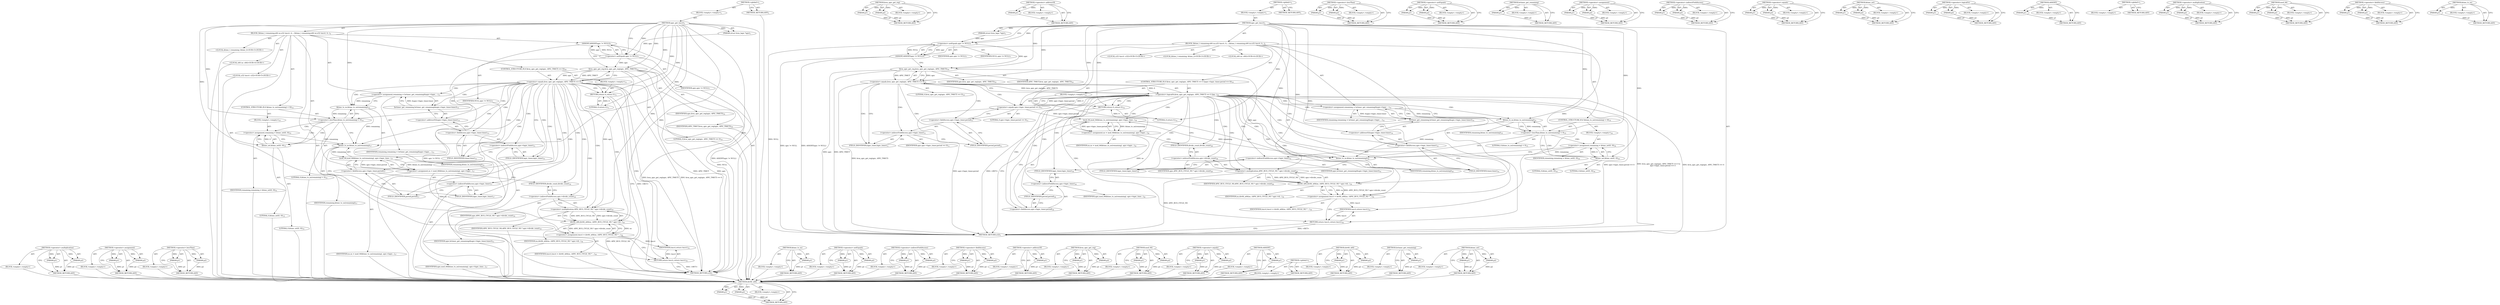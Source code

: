 digraph "ktime_to_ns" {
vulnerable_159 [label=<(METHOD,&lt;operator&gt;.multiplication)>];
vulnerable_160 [label=<(PARAM,p1)>];
vulnerable_161 [label=<(PARAM,p2)>];
vulnerable_162 [label=<(BLOCK,&lt;empty&gt;,&lt;empty&gt;)>];
vulnerable_163 [label=<(METHOD_RETURN,ANY)>];
vulnerable_112 [label=<(METHOD,&lt;operator&gt;.assignment)>];
vulnerable_113 [label=<(PARAM,p1)>];
vulnerable_114 [label=<(PARAM,p2)>];
vulnerable_115 [label=<(BLOCK,&lt;empty&gt;,&lt;empty&gt;)>];
vulnerable_116 [label=<(METHOD_RETURN,ANY)>];
vulnerable_135 [label=<(METHOD,&lt;operator&gt;.lessThan)>];
vulnerable_136 [label=<(PARAM,p1)>];
vulnerable_137 [label=<(PARAM,p2)>];
vulnerable_138 [label=<(BLOCK,&lt;empty&gt;,&lt;empty&gt;)>];
vulnerable_139 [label=<(METHOD_RETURN,ANY)>];
vulnerable_6 [label=<(METHOD,&lt;global&gt;)<SUB>1</SUB>>];
vulnerable_7 [label=<(BLOCK,&lt;empty&gt;,&lt;empty&gt;)<SUB>1</SUB>>];
vulnerable_8 [label=<(METHOD,apic_get_tmcct)<SUB>1</SUB>>];
vulnerable_9 [label=<(PARAM,struct kvm_lapic *apic)<SUB>1</SUB>>];
vulnerable_10 [label=<(BLOCK,{
	ktime_t remaining;
	s64 ns;
	u32 tmcct;

 	A...,{
	ktime_t remaining;
	s64 ns;
	u32 tmcct;

 	A...)<SUB>2</SUB>>];
vulnerable_11 [label="<(LOCAL,ktime_t remaining: ktime_t)<SUB>3</SUB>>"];
vulnerable_12 [label="<(LOCAL,s64 ns: s64)<SUB>4</SUB>>"];
vulnerable_13 [label="<(LOCAL,u32 tmcct: u32)<SUB>5</SUB>>"];
vulnerable_14 [label=<(ASSERT,ASSERT(apic != NULL))<SUB>7</SUB>>];
vulnerable_15 [label=<(&lt;operator&gt;.notEquals,apic != NULL)<SUB>7</SUB>>];
vulnerable_16 [label=<(IDENTIFIER,apic,apic != NULL)<SUB>7</SUB>>];
vulnerable_17 [label=<(IDENTIFIER,NULL,apic != NULL)<SUB>7</SUB>>];
vulnerable_18 [label=<(CONTROL_STRUCTURE,IF,if (kvm_apic_get_reg(apic, APIC_TMICT) == 0))<SUB>10</SUB>>];
vulnerable_19 [label=<(&lt;operator&gt;.equals,kvm_apic_get_reg(apic, APIC_TMICT) == 0)<SUB>10</SUB>>];
vulnerable_20 [label=<(kvm_apic_get_reg,kvm_apic_get_reg(apic, APIC_TMICT))<SUB>10</SUB>>];
vulnerable_21 [label=<(IDENTIFIER,apic,kvm_apic_get_reg(apic, APIC_TMICT))<SUB>10</SUB>>];
vulnerable_22 [label=<(IDENTIFIER,APIC_TMICT,kvm_apic_get_reg(apic, APIC_TMICT))<SUB>10</SUB>>];
vulnerable_23 [label=<(LITERAL,0,kvm_apic_get_reg(apic, APIC_TMICT) == 0)<SUB>10</SUB>>];
vulnerable_24 [label=<(BLOCK,&lt;empty&gt;,&lt;empty&gt;)<SUB>11</SUB>>];
vulnerable_25 [label=<(RETURN,return 0;,return 0;)<SUB>11</SUB>>];
vulnerable_26 [label=<(LITERAL,0,return 0;)<SUB>11</SUB>>];
vulnerable_27 [label=<(&lt;operator&gt;.assignment,remaining = hrtimer_get_remaining(&amp;apic-&gt;lapic_...)<SUB>13</SUB>>];
vulnerable_28 [label=<(IDENTIFIER,remaining,remaining = hrtimer_get_remaining(&amp;apic-&gt;lapic_...)<SUB>13</SUB>>];
vulnerable_29 [label=<(hrtimer_get_remaining,hrtimer_get_remaining(&amp;apic-&gt;lapic_timer.timer))<SUB>13</SUB>>];
vulnerable_30 [label=<(&lt;operator&gt;.addressOf,&amp;apic-&gt;lapic_timer.timer)<SUB>13</SUB>>];
vulnerable_31 [label=<(&lt;operator&gt;.fieldAccess,apic-&gt;lapic_timer.timer)<SUB>13</SUB>>];
vulnerable_32 [label=<(&lt;operator&gt;.indirectFieldAccess,apic-&gt;lapic_timer)<SUB>13</SUB>>];
vulnerable_33 [label=<(IDENTIFIER,apic,hrtimer_get_remaining(&amp;apic-&gt;lapic_timer.timer))<SUB>13</SUB>>];
vulnerable_34 [label=<(FIELD_IDENTIFIER,lapic_timer,lapic_timer)<SUB>13</SUB>>];
vulnerable_35 [label=<(FIELD_IDENTIFIER,timer,timer)<SUB>13</SUB>>];
vulnerable_36 [label=<(CONTROL_STRUCTURE,IF,if (ktime_to_ns(remaining) &lt; 0))<SUB>14</SUB>>];
vulnerable_37 [label=<(&lt;operator&gt;.lessThan,ktime_to_ns(remaining) &lt; 0)<SUB>14</SUB>>];
vulnerable_38 [label=<(ktime_to_ns,ktime_to_ns(remaining))<SUB>14</SUB>>];
vulnerable_39 [label=<(IDENTIFIER,remaining,ktime_to_ns(remaining))<SUB>14</SUB>>];
vulnerable_40 [label=<(LITERAL,0,ktime_to_ns(remaining) &lt; 0)<SUB>14</SUB>>];
vulnerable_41 [label=<(BLOCK,&lt;empty&gt;,&lt;empty&gt;)<SUB>15</SUB>>];
vulnerable_42 [label=<(&lt;operator&gt;.assignment,remaining = ktime_set(0, 0))<SUB>15</SUB>>];
vulnerable_43 [label=<(IDENTIFIER,remaining,remaining = ktime_set(0, 0))<SUB>15</SUB>>];
vulnerable_44 [label=<(ktime_set,ktime_set(0, 0))<SUB>15</SUB>>];
vulnerable_45 [label=<(LITERAL,0,ktime_set(0, 0))<SUB>15</SUB>>];
vulnerable_46 [label=<(LITERAL,0,ktime_set(0, 0))<SUB>15</SUB>>];
vulnerable_47 [label=<(&lt;operator&gt;.assignment,ns = mod_64(ktime_to_ns(remaining), apic-&gt;lapic...)<SUB>17</SUB>>];
vulnerable_48 [label=<(IDENTIFIER,ns,ns = mod_64(ktime_to_ns(remaining), apic-&gt;lapic...)<SUB>17</SUB>>];
vulnerable_49 [label=<(mod_64,mod_64(ktime_to_ns(remaining), apic-&gt;lapic_time...)<SUB>17</SUB>>];
vulnerable_50 [label=<(ktime_to_ns,ktime_to_ns(remaining))<SUB>17</SUB>>];
vulnerable_51 [label=<(IDENTIFIER,remaining,ktime_to_ns(remaining))<SUB>17</SUB>>];
vulnerable_52 [label=<(&lt;operator&gt;.fieldAccess,apic-&gt;lapic_timer.period)<SUB>17</SUB>>];
vulnerable_53 [label=<(&lt;operator&gt;.indirectFieldAccess,apic-&gt;lapic_timer)<SUB>17</SUB>>];
vulnerable_54 [label=<(IDENTIFIER,apic,mod_64(ktime_to_ns(remaining), apic-&gt;lapic_time...)<SUB>17</SUB>>];
vulnerable_55 [label=<(FIELD_IDENTIFIER,lapic_timer,lapic_timer)<SUB>17</SUB>>];
vulnerable_56 [label=<(FIELD_IDENTIFIER,period,period)<SUB>17</SUB>>];
vulnerable_57 [label=<(&lt;operator&gt;.assignment,tmcct = div64_u64(ns,
			 (APIC_BUS_CYCLE_NS * ...)<SUB>18</SUB>>];
vulnerable_58 [label=<(IDENTIFIER,tmcct,tmcct = div64_u64(ns,
			 (APIC_BUS_CYCLE_NS * ...)<SUB>18</SUB>>];
vulnerable_59 [label=<(div64_u64,div64_u64(ns,
			 (APIC_BUS_CYCLE_NS * apic-&gt;di...)<SUB>18</SUB>>];
vulnerable_60 [label=<(IDENTIFIER,ns,div64_u64(ns,
			 (APIC_BUS_CYCLE_NS * apic-&gt;di...)<SUB>18</SUB>>];
vulnerable_61 [label=<(&lt;operator&gt;.multiplication,APIC_BUS_CYCLE_NS * apic-&gt;divide_count)<SUB>19</SUB>>];
vulnerable_62 [label=<(IDENTIFIER,APIC_BUS_CYCLE_NS,APIC_BUS_CYCLE_NS * apic-&gt;divide_count)<SUB>19</SUB>>];
vulnerable_63 [label=<(&lt;operator&gt;.indirectFieldAccess,apic-&gt;divide_count)<SUB>19</SUB>>];
vulnerable_64 [label=<(IDENTIFIER,apic,APIC_BUS_CYCLE_NS * apic-&gt;divide_count)<SUB>19</SUB>>];
vulnerable_65 [label=<(FIELD_IDENTIFIER,divide_count,divide_count)<SUB>19</SUB>>];
vulnerable_66 [label=<(RETURN,return tmcct;,return tmcct;)<SUB>21</SUB>>];
vulnerable_67 [label=<(IDENTIFIER,tmcct,return tmcct;)<SUB>21</SUB>>];
vulnerable_68 [label=<(METHOD_RETURN,u32)<SUB>1</SUB>>];
vulnerable_70 [label=<(METHOD_RETURN,ANY)<SUB>1</SUB>>];
vulnerable_140 [label=<(METHOD,ktime_to_ns)>];
vulnerable_141 [label=<(PARAM,p1)>];
vulnerable_142 [label=<(BLOCK,&lt;empty&gt;,&lt;empty&gt;)>];
vulnerable_143 [label=<(METHOD_RETURN,ANY)>];
vulnerable_97 [label=<(METHOD,&lt;operator&gt;.notEquals)>];
vulnerable_98 [label=<(PARAM,p1)>];
vulnerable_99 [label=<(PARAM,p2)>];
vulnerable_100 [label=<(BLOCK,&lt;empty&gt;,&lt;empty&gt;)>];
vulnerable_101 [label=<(METHOD_RETURN,ANY)>];
vulnerable_130 [label=<(METHOD,&lt;operator&gt;.indirectFieldAccess)>];
vulnerable_131 [label=<(PARAM,p1)>];
vulnerable_132 [label=<(PARAM,p2)>];
vulnerable_133 [label=<(BLOCK,&lt;empty&gt;,&lt;empty&gt;)>];
vulnerable_134 [label=<(METHOD_RETURN,ANY)>];
vulnerable_125 [label=<(METHOD,&lt;operator&gt;.fieldAccess)>];
vulnerable_126 [label=<(PARAM,p1)>];
vulnerable_127 [label=<(PARAM,p2)>];
vulnerable_128 [label=<(BLOCK,&lt;empty&gt;,&lt;empty&gt;)>];
vulnerable_129 [label=<(METHOD_RETURN,ANY)>];
vulnerable_121 [label=<(METHOD,&lt;operator&gt;.addressOf)>];
vulnerable_122 [label=<(PARAM,p1)>];
vulnerable_123 [label=<(BLOCK,&lt;empty&gt;,&lt;empty&gt;)>];
vulnerable_124 [label=<(METHOD_RETURN,ANY)>];
vulnerable_107 [label=<(METHOD,kvm_apic_get_reg)>];
vulnerable_108 [label=<(PARAM,p1)>];
vulnerable_109 [label=<(PARAM,p2)>];
vulnerable_110 [label=<(BLOCK,&lt;empty&gt;,&lt;empty&gt;)>];
vulnerable_111 [label=<(METHOD_RETURN,ANY)>];
vulnerable_149 [label=<(METHOD,mod_64)>];
vulnerable_150 [label=<(PARAM,p1)>];
vulnerable_151 [label=<(PARAM,p2)>];
vulnerable_152 [label=<(BLOCK,&lt;empty&gt;,&lt;empty&gt;)>];
vulnerable_153 [label=<(METHOD_RETURN,ANY)>];
vulnerable_102 [label=<(METHOD,&lt;operator&gt;.equals)>];
vulnerable_103 [label=<(PARAM,p1)>];
vulnerable_104 [label=<(PARAM,p2)>];
vulnerable_105 [label=<(BLOCK,&lt;empty&gt;,&lt;empty&gt;)>];
vulnerable_106 [label=<(METHOD_RETURN,ANY)>];
vulnerable_93 [label=<(METHOD,ASSERT)>];
vulnerable_94 [label=<(PARAM,p1)>];
vulnerable_95 [label=<(BLOCK,&lt;empty&gt;,&lt;empty&gt;)>];
vulnerable_96 [label=<(METHOD_RETURN,ANY)>];
vulnerable_87 [label=<(METHOD,&lt;global&gt;)<SUB>1</SUB>>];
vulnerable_88 [label=<(BLOCK,&lt;empty&gt;,&lt;empty&gt;)>];
vulnerable_89 [label=<(METHOD_RETURN,ANY)>];
vulnerable_154 [label=<(METHOD,div64_u64)>];
vulnerable_155 [label=<(PARAM,p1)>];
vulnerable_156 [label=<(PARAM,p2)>];
vulnerable_157 [label=<(BLOCK,&lt;empty&gt;,&lt;empty&gt;)>];
vulnerable_158 [label=<(METHOD_RETURN,ANY)>];
vulnerable_117 [label=<(METHOD,hrtimer_get_remaining)>];
vulnerable_118 [label=<(PARAM,p1)>];
vulnerable_119 [label=<(BLOCK,&lt;empty&gt;,&lt;empty&gt;)>];
vulnerable_120 [label=<(METHOD_RETURN,ANY)>];
vulnerable_144 [label=<(METHOD,ktime_set)>];
vulnerable_145 [label=<(PARAM,p1)>];
vulnerable_146 [label=<(PARAM,p2)>];
vulnerable_147 [label=<(BLOCK,&lt;empty&gt;,&lt;empty&gt;)>];
vulnerable_148 [label=<(METHOD_RETURN,ANY)>];
fixed_167 [label=<(METHOD,div64_u64)>];
fixed_168 [label=<(PARAM,p1)>];
fixed_169 [label=<(PARAM,p2)>];
fixed_170 [label=<(BLOCK,&lt;empty&gt;,&lt;empty&gt;)>];
fixed_171 [label=<(METHOD_RETURN,ANY)>];
fixed_120 [label=<(METHOD,kvm_apic_get_reg)>];
fixed_121 [label=<(PARAM,p1)>];
fixed_122 [label=<(PARAM,p2)>];
fixed_123 [label=<(BLOCK,&lt;empty&gt;,&lt;empty&gt;)>];
fixed_124 [label=<(METHOD_RETURN,ANY)>];
fixed_144 [label=<(METHOD,&lt;operator&gt;.addressOf)>];
fixed_145 [label=<(PARAM,p1)>];
fixed_146 [label=<(BLOCK,&lt;empty&gt;,&lt;empty&gt;)>];
fixed_147 [label=<(METHOD_RETURN,ANY)>];
fixed_6 [label=<(METHOD,&lt;global&gt;)<SUB>1</SUB>>];
fixed_7 [label=<(BLOCK,&lt;empty&gt;,&lt;empty&gt;)<SUB>1</SUB>>];
fixed_8 [label=<(METHOD,apic_get_tmcct)<SUB>1</SUB>>];
fixed_9 [label=<(PARAM,struct kvm_lapic *apic)<SUB>1</SUB>>];
fixed_10 [label=<(BLOCK,{
	ktime_t remaining;
	s64 ns;
	u32 tmcct;

 	A...,{
	ktime_t remaining;
	s64 ns;
	u32 tmcct;

 	A...)<SUB>2</SUB>>];
fixed_11 [label="<(LOCAL,ktime_t remaining: ktime_t)<SUB>3</SUB>>"];
fixed_12 [label="<(LOCAL,s64 ns: s64)<SUB>4</SUB>>"];
fixed_13 [label="<(LOCAL,u32 tmcct: u32)<SUB>5</SUB>>"];
fixed_14 [label=<(ASSERT,ASSERT(apic != NULL))<SUB>7</SUB>>];
fixed_15 [label=<(&lt;operator&gt;.notEquals,apic != NULL)<SUB>7</SUB>>];
fixed_16 [label=<(IDENTIFIER,apic,apic != NULL)<SUB>7</SUB>>];
fixed_17 [label=<(IDENTIFIER,NULL,apic != NULL)<SUB>7</SUB>>];
fixed_18 [label=<(CONTROL_STRUCTURE,IF,if (kvm_apic_get_reg(apic, APIC_TMICT) == 0 ||
		apic-&gt;lapic_timer.period == 0))<SUB>10</SUB>>];
fixed_19 [label=<(&lt;operator&gt;.logicalOr,kvm_apic_get_reg(apic, APIC_TMICT) == 0 ||
		ap...)<SUB>10</SUB>>];
fixed_20 [label=<(&lt;operator&gt;.equals,kvm_apic_get_reg(apic, APIC_TMICT) == 0)<SUB>10</SUB>>];
fixed_21 [label=<(kvm_apic_get_reg,kvm_apic_get_reg(apic, APIC_TMICT))<SUB>10</SUB>>];
fixed_22 [label=<(IDENTIFIER,apic,kvm_apic_get_reg(apic, APIC_TMICT))<SUB>10</SUB>>];
fixed_23 [label=<(IDENTIFIER,APIC_TMICT,kvm_apic_get_reg(apic, APIC_TMICT))<SUB>10</SUB>>];
fixed_24 [label=<(LITERAL,0,kvm_apic_get_reg(apic, APIC_TMICT) == 0)<SUB>10</SUB>>];
fixed_25 [label=<(&lt;operator&gt;.equals,apic-&gt;lapic_timer.period == 0)<SUB>11</SUB>>];
fixed_26 [label=<(&lt;operator&gt;.fieldAccess,apic-&gt;lapic_timer.period)<SUB>11</SUB>>];
fixed_27 [label=<(&lt;operator&gt;.indirectFieldAccess,apic-&gt;lapic_timer)<SUB>11</SUB>>];
fixed_28 [label=<(IDENTIFIER,apic,apic-&gt;lapic_timer.period == 0)<SUB>11</SUB>>];
fixed_29 [label=<(FIELD_IDENTIFIER,lapic_timer,lapic_timer)<SUB>11</SUB>>];
fixed_30 [label=<(FIELD_IDENTIFIER,period,period)<SUB>11</SUB>>];
fixed_31 [label=<(LITERAL,0,apic-&gt;lapic_timer.period == 0)<SUB>11</SUB>>];
fixed_32 [label=<(BLOCK,&lt;empty&gt;,&lt;empty&gt;)<SUB>12</SUB>>];
fixed_33 [label=<(RETURN,return 0;,return 0;)<SUB>12</SUB>>];
fixed_34 [label=<(LITERAL,0,return 0;)<SUB>12</SUB>>];
fixed_35 [label=<(&lt;operator&gt;.assignment,remaining = hrtimer_get_remaining(&amp;apic-&gt;lapic_...)<SUB>14</SUB>>];
fixed_36 [label=<(IDENTIFIER,remaining,remaining = hrtimer_get_remaining(&amp;apic-&gt;lapic_...)<SUB>14</SUB>>];
fixed_37 [label=<(hrtimer_get_remaining,hrtimer_get_remaining(&amp;apic-&gt;lapic_timer.timer))<SUB>14</SUB>>];
fixed_38 [label=<(&lt;operator&gt;.addressOf,&amp;apic-&gt;lapic_timer.timer)<SUB>14</SUB>>];
fixed_39 [label=<(&lt;operator&gt;.fieldAccess,apic-&gt;lapic_timer.timer)<SUB>14</SUB>>];
fixed_40 [label=<(&lt;operator&gt;.indirectFieldAccess,apic-&gt;lapic_timer)<SUB>14</SUB>>];
fixed_41 [label=<(IDENTIFIER,apic,hrtimer_get_remaining(&amp;apic-&gt;lapic_timer.timer))<SUB>14</SUB>>];
fixed_42 [label=<(FIELD_IDENTIFIER,lapic_timer,lapic_timer)<SUB>14</SUB>>];
fixed_43 [label=<(FIELD_IDENTIFIER,timer,timer)<SUB>14</SUB>>];
fixed_44 [label=<(CONTROL_STRUCTURE,IF,if (ktime_to_ns(remaining) &lt; 0))<SUB>15</SUB>>];
fixed_45 [label=<(&lt;operator&gt;.lessThan,ktime_to_ns(remaining) &lt; 0)<SUB>15</SUB>>];
fixed_46 [label=<(ktime_to_ns,ktime_to_ns(remaining))<SUB>15</SUB>>];
fixed_47 [label=<(IDENTIFIER,remaining,ktime_to_ns(remaining))<SUB>15</SUB>>];
fixed_48 [label=<(LITERAL,0,ktime_to_ns(remaining) &lt; 0)<SUB>15</SUB>>];
fixed_49 [label=<(BLOCK,&lt;empty&gt;,&lt;empty&gt;)<SUB>16</SUB>>];
fixed_50 [label=<(&lt;operator&gt;.assignment,remaining = ktime_set(0, 0))<SUB>16</SUB>>];
fixed_51 [label=<(IDENTIFIER,remaining,remaining = ktime_set(0, 0))<SUB>16</SUB>>];
fixed_52 [label=<(ktime_set,ktime_set(0, 0))<SUB>16</SUB>>];
fixed_53 [label=<(LITERAL,0,ktime_set(0, 0))<SUB>16</SUB>>];
fixed_54 [label=<(LITERAL,0,ktime_set(0, 0))<SUB>16</SUB>>];
fixed_55 [label=<(&lt;operator&gt;.assignment,ns = mod_64(ktime_to_ns(remaining), apic-&gt;lapic...)<SUB>18</SUB>>];
fixed_56 [label=<(IDENTIFIER,ns,ns = mod_64(ktime_to_ns(remaining), apic-&gt;lapic...)<SUB>18</SUB>>];
fixed_57 [label=<(mod_64,mod_64(ktime_to_ns(remaining), apic-&gt;lapic_time...)<SUB>18</SUB>>];
fixed_58 [label=<(ktime_to_ns,ktime_to_ns(remaining))<SUB>18</SUB>>];
fixed_59 [label=<(IDENTIFIER,remaining,ktime_to_ns(remaining))<SUB>18</SUB>>];
fixed_60 [label=<(&lt;operator&gt;.fieldAccess,apic-&gt;lapic_timer.period)<SUB>18</SUB>>];
fixed_61 [label=<(&lt;operator&gt;.indirectFieldAccess,apic-&gt;lapic_timer)<SUB>18</SUB>>];
fixed_62 [label=<(IDENTIFIER,apic,mod_64(ktime_to_ns(remaining), apic-&gt;lapic_time...)<SUB>18</SUB>>];
fixed_63 [label=<(FIELD_IDENTIFIER,lapic_timer,lapic_timer)<SUB>18</SUB>>];
fixed_64 [label=<(FIELD_IDENTIFIER,period,period)<SUB>18</SUB>>];
fixed_65 [label=<(&lt;operator&gt;.assignment,tmcct = div64_u64(ns,
			 (APIC_BUS_CYCLE_NS * ...)<SUB>19</SUB>>];
fixed_66 [label=<(IDENTIFIER,tmcct,tmcct = div64_u64(ns,
			 (APIC_BUS_CYCLE_NS * ...)<SUB>19</SUB>>];
fixed_67 [label=<(div64_u64,div64_u64(ns,
			 (APIC_BUS_CYCLE_NS * apic-&gt;di...)<SUB>19</SUB>>];
fixed_68 [label=<(IDENTIFIER,ns,div64_u64(ns,
			 (APIC_BUS_CYCLE_NS * apic-&gt;di...)<SUB>19</SUB>>];
fixed_69 [label=<(&lt;operator&gt;.multiplication,APIC_BUS_CYCLE_NS * apic-&gt;divide_count)<SUB>20</SUB>>];
fixed_70 [label=<(IDENTIFIER,APIC_BUS_CYCLE_NS,APIC_BUS_CYCLE_NS * apic-&gt;divide_count)<SUB>20</SUB>>];
fixed_71 [label=<(&lt;operator&gt;.indirectFieldAccess,apic-&gt;divide_count)<SUB>20</SUB>>];
fixed_72 [label=<(IDENTIFIER,apic,APIC_BUS_CYCLE_NS * apic-&gt;divide_count)<SUB>20</SUB>>];
fixed_73 [label=<(FIELD_IDENTIFIER,divide_count,divide_count)<SUB>20</SUB>>];
fixed_74 [label=<(RETURN,return tmcct;,return tmcct;)<SUB>22</SUB>>];
fixed_75 [label=<(IDENTIFIER,tmcct,return tmcct;)<SUB>22</SUB>>];
fixed_76 [label=<(METHOD_RETURN,u32)<SUB>1</SUB>>];
fixed_78 [label=<(METHOD_RETURN,ANY)<SUB>1</SUB>>];
fixed_148 [label=<(METHOD,&lt;operator&gt;.lessThan)>];
fixed_149 [label=<(PARAM,p1)>];
fixed_150 [label=<(PARAM,p2)>];
fixed_151 [label=<(BLOCK,&lt;empty&gt;,&lt;empty&gt;)>];
fixed_152 [label=<(METHOD_RETURN,ANY)>];
fixed_105 [label=<(METHOD,&lt;operator&gt;.notEquals)>];
fixed_106 [label=<(PARAM,p1)>];
fixed_107 [label=<(PARAM,p2)>];
fixed_108 [label=<(BLOCK,&lt;empty&gt;,&lt;empty&gt;)>];
fixed_109 [label=<(METHOD_RETURN,ANY)>];
fixed_140 [label=<(METHOD,hrtimer_get_remaining)>];
fixed_141 [label=<(PARAM,p1)>];
fixed_142 [label=<(BLOCK,&lt;empty&gt;,&lt;empty&gt;)>];
fixed_143 [label=<(METHOD_RETURN,ANY)>];
fixed_135 [label=<(METHOD,&lt;operator&gt;.assignment)>];
fixed_136 [label=<(PARAM,p1)>];
fixed_137 [label=<(PARAM,p2)>];
fixed_138 [label=<(BLOCK,&lt;empty&gt;,&lt;empty&gt;)>];
fixed_139 [label=<(METHOD_RETURN,ANY)>];
fixed_130 [label=<(METHOD,&lt;operator&gt;.indirectFieldAccess)>];
fixed_131 [label=<(PARAM,p1)>];
fixed_132 [label=<(PARAM,p2)>];
fixed_133 [label=<(BLOCK,&lt;empty&gt;,&lt;empty&gt;)>];
fixed_134 [label=<(METHOD_RETURN,ANY)>];
fixed_115 [label=<(METHOD,&lt;operator&gt;.equals)>];
fixed_116 [label=<(PARAM,p1)>];
fixed_117 [label=<(PARAM,p2)>];
fixed_118 [label=<(BLOCK,&lt;empty&gt;,&lt;empty&gt;)>];
fixed_119 [label=<(METHOD_RETURN,ANY)>];
fixed_157 [label=<(METHOD,ktime_set)>];
fixed_158 [label=<(PARAM,p1)>];
fixed_159 [label=<(PARAM,p2)>];
fixed_160 [label=<(BLOCK,&lt;empty&gt;,&lt;empty&gt;)>];
fixed_161 [label=<(METHOD_RETURN,ANY)>];
fixed_110 [label=<(METHOD,&lt;operator&gt;.logicalOr)>];
fixed_111 [label=<(PARAM,p1)>];
fixed_112 [label=<(PARAM,p2)>];
fixed_113 [label=<(BLOCK,&lt;empty&gt;,&lt;empty&gt;)>];
fixed_114 [label=<(METHOD_RETURN,ANY)>];
fixed_101 [label=<(METHOD,ASSERT)>];
fixed_102 [label=<(PARAM,p1)>];
fixed_103 [label=<(BLOCK,&lt;empty&gt;,&lt;empty&gt;)>];
fixed_104 [label=<(METHOD_RETURN,ANY)>];
fixed_95 [label=<(METHOD,&lt;global&gt;)<SUB>1</SUB>>];
fixed_96 [label=<(BLOCK,&lt;empty&gt;,&lt;empty&gt;)>];
fixed_97 [label=<(METHOD_RETURN,ANY)>];
fixed_172 [label=<(METHOD,&lt;operator&gt;.multiplication)>];
fixed_173 [label=<(PARAM,p1)>];
fixed_174 [label=<(PARAM,p2)>];
fixed_175 [label=<(BLOCK,&lt;empty&gt;,&lt;empty&gt;)>];
fixed_176 [label=<(METHOD_RETURN,ANY)>];
fixed_162 [label=<(METHOD,mod_64)>];
fixed_163 [label=<(PARAM,p1)>];
fixed_164 [label=<(PARAM,p2)>];
fixed_165 [label=<(BLOCK,&lt;empty&gt;,&lt;empty&gt;)>];
fixed_166 [label=<(METHOD_RETURN,ANY)>];
fixed_125 [label=<(METHOD,&lt;operator&gt;.fieldAccess)>];
fixed_126 [label=<(PARAM,p1)>];
fixed_127 [label=<(PARAM,p2)>];
fixed_128 [label=<(BLOCK,&lt;empty&gt;,&lt;empty&gt;)>];
fixed_129 [label=<(METHOD_RETURN,ANY)>];
fixed_153 [label=<(METHOD,ktime_to_ns)>];
fixed_154 [label=<(PARAM,p1)>];
fixed_155 [label=<(BLOCK,&lt;empty&gt;,&lt;empty&gt;)>];
fixed_156 [label=<(METHOD_RETURN,ANY)>];
vulnerable_159 -> vulnerable_160  [key=0, label="AST: "];
vulnerable_159 -> vulnerable_160  [key=1, label="DDG: "];
vulnerable_159 -> vulnerable_162  [key=0, label="AST: "];
vulnerable_159 -> vulnerable_161  [key=0, label="AST: "];
vulnerable_159 -> vulnerable_161  [key=1, label="DDG: "];
vulnerable_159 -> vulnerable_163  [key=0, label="AST: "];
vulnerable_159 -> vulnerable_163  [key=1, label="CFG: "];
vulnerable_160 -> vulnerable_163  [key=0, label="DDG: p1"];
vulnerable_161 -> vulnerable_163  [key=0, label="DDG: p2"];
vulnerable_162 -> fixed_167  [key=0];
vulnerable_163 -> fixed_167  [key=0];
vulnerable_112 -> vulnerable_113  [key=0, label="AST: "];
vulnerable_112 -> vulnerable_113  [key=1, label="DDG: "];
vulnerable_112 -> vulnerable_115  [key=0, label="AST: "];
vulnerable_112 -> vulnerable_114  [key=0, label="AST: "];
vulnerable_112 -> vulnerable_114  [key=1, label="DDG: "];
vulnerable_112 -> vulnerable_116  [key=0, label="AST: "];
vulnerable_112 -> vulnerable_116  [key=1, label="CFG: "];
vulnerable_113 -> vulnerable_116  [key=0, label="DDG: p1"];
vulnerable_114 -> vulnerable_116  [key=0, label="DDG: p2"];
vulnerable_115 -> fixed_167  [key=0];
vulnerable_116 -> fixed_167  [key=0];
vulnerable_135 -> vulnerable_136  [key=0, label="AST: "];
vulnerable_135 -> vulnerable_136  [key=1, label="DDG: "];
vulnerable_135 -> vulnerable_138  [key=0, label="AST: "];
vulnerable_135 -> vulnerable_137  [key=0, label="AST: "];
vulnerable_135 -> vulnerable_137  [key=1, label="DDG: "];
vulnerable_135 -> vulnerable_139  [key=0, label="AST: "];
vulnerable_135 -> vulnerable_139  [key=1, label="CFG: "];
vulnerable_136 -> vulnerable_139  [key=0, label="DDG: p1"];
vulnerable_137 -> vulnerable_139  [key=0, label="DDG: p2"];
vulnerable_138 -> fixed_167  [key=0];
vulnerable_139 -> fixed_167  [key=0];
vulnerable_6 -> vulnerable_7  [key=0, label="AST: "];
vulnerable_6 -> vulnerable_70  [key=0, label="AST: "];
vulnerable_6 -> vulnerable_70  [key=1, label="CFG: "];
vulnerable_7 -> vulnerable_8  [key=0, label="AST: "];
vulnerable_8 -> vulnerable_9  [key=0, label="AST: "];
vulnerable_8 -> vulnerable_9  [key=1, label="DDG: "];
vulnerable_8 -> vulnerable_10  [key=0, label="AST: "];
vulnerable_8 -> vulnerable_68  [key=0, label="AST: "];
vulnerable_8 -> vulnerable_15  [key=0, label="CFG: "];
vulnerable_8 -> vulnerable_15  [key=1, label="DDG: "];
vulnerable_8 -> vulnerable_67  [key=0, label="DDG: "];
vulnerable_8 -> vulnerable_19  [key=0, label="DDG: "];
vulnerable_8 -> vulnerable_25  [key=0, label="DDG: "];
vulnerable_8 -> vulnerable_37  [key=0, label="DDG: "];
vulnerable_8 -> vulnerable_59  [key=0, label="DDG: "];
vulnerable_8 -> vulnerable_20  [key=0, label="DDG: "];
vulnerable_8 -> vulnerable_26  [key=0, label="DDG: "];
vulnerable_8 -> vulnerable_38  [key=0, label="DDG: "];
vulnerable_8 -> vulnerable_50  [key=0, label="DDG: "];
vulnerable_8 -> vulnerable_61  [key=0, label="DDG: "];
vulnerable_8 -> vulnerable_44  [key=0, label="DDG: "];
vulnerable_9 -> vulnerable_15  [key=0, label="DDG: apic"];
vulnerable_10 -> vulnerable_11  [key=0, label="AST: "];
vulnerable_10 -> vulnerable_12  [key=0, label="AST: "];
vulnerable_10 -> vulnerable_13  [key=0, label="AST: "];
vulnerable_10 -> vulnerable_14  [key=0, label="AST: "];
vulnerable_10 -> vulnerable_18  [key=0, label="AST: "];
vulnerable_10 -> vulnerable_27  [key=0, label="AST: "];
vulnerable_10 -> vulnerable_36  [key=0, label="AST: "];
vulnerable_10 -> vulnerable_47  [key=0, label="AST: "];
vulnerable_10 -> vulnerable_57  [key=0, label="AST: "];
vulnerable_10 -> vulnerable_66  [key=0, label="AST: "];
vulnerable_11 -> fixed_167  [key=0];
vulnerable_12 -> fixed_167  [key=0];
vulnerable_13 -> fixed_167  [key=0];
vulnerable_14 -> vulnerable_15  [key=0, label="AST: "];
vulnerable_14 -> vulnerable_20  [key=0, label="CFG: "];
vulnerable_14 -> vulnerable_68  [key=0, label="DDG: apic != NULL"];
vulnerable_14 -> vulnerable_68  [key=1, label="DDG: ASSERT(apic != NULL)"];
vulnerable_15 -> vulnerable_16  [key=0, label="AST: "];
vulnerable_15 -> vulnerable_17  [key=0, label="AST: "];
vulnerable_15 -> vulnerable_14  [key=0, label="CFG: "];
vulnerable_15 -> vulnerable_14  [key=1, label="DDG: apic"];
vulnerable_15 -> vulnerable_14  [key=2, label="DDG: NULL"];
vulnerable_15 -> vulnerable_68  [key=0, label="DDG: NULL"];
vulnerable_15 -> vulnerable_20  [key=0, label="DDG: apic"];
vulnerable_16 -> fixed_167  [key=0];
vulnerable_17 -> fixed_167  [key=0];
vulnerable_18 -> vulnerable_19  [key=0, label="AST: "];
vulnerable_18 -> vulnerable_24  [key=0, label="AST: "];
vulnerable_19 -> vulnerable_20  [key=0, label="AST: "];
vulnerable_19 -> vulnerable_23  [key=0, label="AST: "];
vulnerable_19 -> vulnerable_25  [key=0, label="CFG: "];
vulnerable_19 -> vulnerable_25  [key=1, label="CDG: "];
vulnerable_19 -> vulnerable_34  [key=0, label="CFG: "];
vulnerable_19 -> vulnerable_34  [key=1, label="CDG: "];
vulnerable_19 -> vulnerable_68  [key=0, label="DDG: kvm_apic_get_reg(apic, APIC_TMICT)"];
vulnerable_19 -> vulnerable_68  [key=1, label="DDG: kvm_apic_get_reg(apic, APIC_TMICT) == 0"];
vulnerable_19 -> vulnerable_47  [key=0, label="CDG: "];
vulnerable_19 -> vulnerable_30  [key=0, label="CDG: "];
vulnerable_19 -> vulnerable_32  [key=0, label="CDG: "];
vulnerable_19 -> vulnerable_49  [key=0, label="CDG: "];
vulnerable_19 -> vulnerable_61  [key=0, label="CDG: "];
vulnerable_19 -> vulnerable_57  [key=0, label="CDG: "];
vulnerable_19 -> vulnerable_66  [key=0, label="CDG: "];
vulnerable_19 -> vulnerable_52  [key=0, label="CDG: "];
vulnerable_19 -> vulnerable_37  [key=0, label="CDG: "];
vulnerable_19 -> vulnerable_53  [key=0, label="CDG: "];
vulnerable_19 -> vulnerable_38  [key=0, label="CDG: "];
vulnerable_19 -> vulnerable_56  [key=0, label="CDG: "];
vulnerable_19 -> vulnerable_27  [key=0, label="CDG: "];
vulnerable_19 -> vulnerable_63  [key=0, label="CDG: "];
vulnerable_19 -> vulnerable_29  [key=0, label="CDG: "];
vulnerable_19 -> vulnerable_65  [key=0, label="CDG: "];
vulnerable_19 -> vulnerable_50  [key=0, label="CDG: "];
vulnerable_19 -> vulnerable_59  [key=0, label="CDG: "];
vulnerable_19 -> vulnerable_35  [key=0, label="CDG: "];
vulnerable_19 -> vulnerable_55  [key=0, label="CDG: "];
vulnerable_19 -> vulnerable_31  [key=0, label="CDG: "];
vulnerable_20 -> vulnerable_21  [key=0, label="AST: "];
vulnerable_20 -> vulnerable_22  [key=0, label="AST: "];
vulnerable_20 -> vulnerable_19  [key=0, label="CFG: "];
vulnerable_20 -> vulnerable_19  [key=1, label="DDG: apic"];
vulnerable_20 -> vulnerable_19  [key=2, label="DDG: APIC_TMICT"];
vulnerable_20 -> vulnerable_68  [key=0, label="DDG: apic"];
vulnerable_20 -> vulnerable_68  [key=1, label="DDG: APIC_TMICT"];
vulnerable_20 -> vulnerable_61  [key=0, label="DDG: apic"];
vulnerable_21 -> fixed_167  [key=0];
vulnerable_22 -> fixed_167  [key=0];
vulnerable_23 -> fixed_167  [key=0];
vulnerable_24 -> vulnerable_25  [key=0, label="AST: "];
vulnerable_25 -> vulnerable_26  [key=0, label="AST: "];
vulnerable_25 -> vulnerable_68  [key=0, label="CFG: "];
vulnerable_25 -> vulnerable_68  [key=1, label="DDG: &lt;RET&gt;"];
vulnerable_26 -> vulnerable_25  [key=0, label="DDG: 0"];
vulnerable_27 -> vulnerable_28  [key=0, label="AST: "];
vulnerable_27 -> vulnerable_29  [key=0, label="AST: "];
vulnerable_27 -> vulnerable_38  [key=0, label="CFG: "];
vulnerable_27 -> vulnerable_38  [key=1, label="DDG: remaining"];
vulnerable_28 -> fixed_167  [key=0];
vulnerable_29 -> vulnerable_30  [key=0, label="AST: "];
vulnerable_29 -> vulnerable_27  [key=0, label="CFG: "];
vulnerable_29 -> vulnerable_27  [key=1, label="DDG: &amp;apic-&gt;lapic_timer.timer"];
vulnerable_30 -> vulnerable_31  [key=0, label="AST: "];
vulnerable_30 -> vulnerable_29  [key=0, label="CFG: "];
vulnerable_31 -> vulnerable_32  [key=0, label="AST: "];
vulnerable_31 -> vulnerable_35  [key=0, label="AST: "];
vulnerable_31 -> vulnerable_30  [key=0, label="CFG: "];
vulnerable_32 -> vulnerable_33  [key=0, label="AST: "];
vulnerable_32 -> vulnerable_34  [key=0, label="AST: "];
vulnerable_32 -> vulnerable_35  [key=0, label="CFG: "];
vulnerable_33 -> fixed_167  [key=0];
vulnerable_34 -> vulnerable_32  [key=0, label="CFG: "];
vulnerable_35 -> vulnerable_31  [key=0, label="CFG: "];
vulnerable_36 -> vulnerable_37  [key=0, label="AST: "];
vulnerable_36 -> vulnerable_41  [key=0, label="AST: "];
vulnerable_37 -> vulnerable_38  [key=0, label="AST: "];
vulnerable_37 -> vulnerable_40  [key=0, label="AST: "];
vulnerable_37 -> vulnerable_44  [key=0, label="CFG: "];
vulnerable_37 -> vulnerable_44  [key=1, label="CDG: "];
vulnerable_37 -> vulnerable_50  [key=0, label="CFG: "];
vulnerable_37 -> vulnerable_42  [key=0, label="CDG: "];
vulnerable_38 -> vulnerable_39  [key=0, label="AST: "];
vulnerable_38 -> vulnerable_37  [key=0, label="CFG: "];
vulnerable_38 -> vulnerable_37  [key=1, label="DDG: remaining"];
vulnerable_38 -> vulnerable_50  [key=0, label="DDG: remaining"];
vulnerable_39 -> fixed_167  [key=0];
vulnerable_40 -> fixed_167  [key=0];
vulnerable_41 -> vulnerable_42  [key=0, label="AST: "];
vulnerable_42 -> vulnerable_43  [key=0, label="AST: "];
vulnerable_42 -> vulnerable_44  [key=0, label="AST: "];
vulnerable_42 -> vulnerable_50  [key=0, label="CFG: "];
vulnerable_42 -> vulnerable_50  [key=1, label="DDG: remaining"];
vulnerable_43 -> fixed_167  [key=0];
vulnerable_44 -> vulnerable_45  [key=0, label="AST: "];
vulnerable_44 -> vulnerable_46  [key=0, label="AST: "];
vulnerable_44 -> vulnerable_42  [key=0, label="CFG: "];
vulnerable_44 -> vulnerable_42  [key=1, label="DDG: 0"];
vulnerable_45 -> fixed_167  [key=0];
vulnerable_46 -> fixed_167  [key=0];
vulnerable_47 -> vulnerable_48  [key=0, label="AST: "];
vulnerable_47 -> vulnerable_49  [key=0, label="AST: "];
vulnerable_47 -> vulnerable_65  [key=0, label="CFG: "];
vulnerable_47 -> vulnerable_59  [key=0, label="DDG: ns"];
vulnerable_48 -> fixed_167  [key=0];
vulnerable_49 -> vulnerable_50  [key=0, label="AST: "];
vulnerable_49 -> vulnerable_52  [key=0, label="AST: "];
vulnerable_49 -> vulnerable_47  [key=0, label="CFG: "];
vulnerable_49 -> vulnerable_47  [key=1, label="DDG: ktime_to_ns(remaining)"];
vulnerable_49 -> vulnerable_47  [key=2, label="DDG: apic-&gt;lapic_timer.period"];
vulnerable_50 -> vulnerable_51  [key=0, label="AST: "];
vulnerable_50 -> vulnerable_55  [key=0, label="CFG: "];
vulnerable_50 -> vulnerable_49  [key=0, label="DDG: remaining"];
vulnerable_51 -> fixed_167  [key=0];
vulnerable_52 -> vulnerable_53  [key=0, label="AST: "];
vulnerable_52 -> vulnerable_56  [key=0, label="AST: "];
vulnerable_52 -> vulnerable_49  [key=0, label="CFG: "];
vulnerable_53 -> vulnerable_54  [key=0, label="AST: "];
vulnerable_53 -> vulnerable_55  [key=0, label="AST: "];
vulnerable_53 -> vulnerable_56  [key=0, label="CFG: "];
vulnerable_54 -> fixed_167  [key=0];
vulnerable_55 -> vulnerable_53  [key=0, label="CFG: "];
vulnerable_56 -> vulnerable_52  [key=0, label="CFG: "];
vulnerable_57 -> vulnerable_58  [key=0, label="AST: "];
vulnerable_57 -> vulnerable_59  [key=0, label="AST: "];
vulnerable_57 -> vulnerable_66  [key=0, label="CFG: "];
vulnerable_57 -> vulnerable_67  [key=0, label="DDG: tmcct"];
vulnerable_58 -> fixed_167  [key=0];
vulnerable_59 -> vulnerable_60  [key=0, label="AST: "];
vulnerable_59 -> vulnerable_61  [key=0, label="AST: "];
vulnerable_59 -> vulnerable_57  [key=0, label="CFG: "];
vulnerable_59 -> vulnerable_57  [key=1, label="DDG: ns"];
vulnerable_59 -> vulnerable_57  [key=2, label="DDG: APIC_BUS_CYCLE_NS * apic-&gt;divide_count"];
vulnerable_60 -> fixed_167  [key=0];
vulnerable_61 -> vulnerable_62  [key=0, label="AST: "];
vulnerable_61 -> vulnerable_63  [key=0, label="AST: "];
vulnerable_61 -> vulnerable_59  [key=0, label="CFG: "];
vulnerable_61 -> vulnerable_59  [key=1, label="DDG: APIC_BUS_CYCLE_NS"];
vulnerable_61 -> vulnerable_59  [key=2, label="DDG: apic-&gt;divide_count"];
vulnerable_61 -> vulnerable_68  [key=0, label="DDG: APIC_BUS_CYCLE_NS"];
vulnerable_62 -> fixed_167  [key=0];
vulnerable_63 -> vulnerable_64  [key=0, label="AST: "];
vulnerable_63 -> vulnerable_65  [key=0, label="AST: "];
vulnerable_63 -> vulnerable_61  [key=0, label="CFG: "];
vulnerable_64 -> fixed_167  [key=0];
vulnerable_65 -> vulnerable_63  [key=0, label="CFG: "];
vulnerable_66 -> vulnerable_67  [key=0, label="AST: "];
vulnerable_66 -> vulnerable_68  [key=0, label="CFG: "];
vulnerable_66 -> vulnerable_68  [key=1, label="DDG: &lt;RET&gt;"];
vulnerable_67 -> vulnerable_66  [key=0, label="DDG: tmcct"];
vulnerable_68 -> fixed_167  [key=0];
vulnerable_70 -> fixed_167  [key=0];
vulnerable_140 -> vulnerable_141  [key=0, label="AST: "];
vulnerable_140 -> vulnerable_141  [key=1, label="DDG: "];
vulnerable_140 -> vulnerable_142  [key=0, label="AST: "];
vulnerable_140 -> vulnerable_143  [key=0, label="AST: "];
vulnerable_140 -> vulnerable_143  [key=1, label="CFG: "];
vulnerable_141 -> vulnerable_143  [key=0, label="DDG: p1"];
vulnerable_142 -> fixed_167  [key=0];
vulnerable_143 -> fixed_167  [key=0];
vulnerable_97 -> vulnerable_98  [key=0, label="AST: "];
vulnerable_97 -> vulnerable_98  [key=1, label="DDG: "];
vulnerable_97 -> vulnerable_100  [key=0, label="AST: "];
vulnerable_97 -> vulnerable_99  [key=0, label="AST: "];
vulnerable_97 -> vulnerable_99  [key=1, label="DDG: "];
vulnerable_97 -> vulnerable_101  [key=0, label="AST: "];
vulnerable_97 -> vulnerable_101  [key=1, label="CFG: "];
vulnerable_98 -> vulnerable_101  [key=0, label="DDG: p1"];
vulnerable_99 -> vulnerable_101  [key=0, label="DDG: p2"];
vulnerable_100 -> fixed_167  [key=0];
vulnerable_101 -> fixed_167  [key=0];
vulnerable_130 -> vulnerable_131  [key=0, label="AST: "];
vulnerable_130 -> vulnerable_131  [key=1, label="DDG: "];
vulnerable_130 -> vulnerable_133  [key=0, label="AST: "];
vulnerable_130 -> vulnerable_132  [key=0, label="AST: "];
vulnerable_130 -> vulnerable_132  [key=1, label="DDG: "];
vulnerable_130 -> vulnerable_134  [key=0, label="AST: "];
vulnerable_130 -> vulnerable_134  [key=1, label="CFG: "];
vulnerable_131 -> vulnerable_134  [key=0, label="DDG: p1"];
vulnerable_132 -> vulnerable_134  [key=0, label="DDG: p2"];
vulnerable_133 -> fixed_167  [key=0];
vulnerable_134 -> fixed_167  [key=0];
vulnerable_125 -> vulnerable_126  [key=0, label="AST: "];
vulnerable_125 -> vulnerable_126  [key=1, label="DDG: "];
vulnerable_125 -> vulnerable_128  [key=0, label="AST: "];
vulnerable_125 -> vulnerable_127  [key=0, label="AST: "];
vulnerable_125 -> vulnerable_127  [key=1, label="DDG: "];
vulnerable_125 -> vulnerable_129  [key=0, label="AST: "];
vulnerable_125 -> vulnerable_129  [key=1, label="CFG: "];
vulnerable_126 -> vulnerable_129  [key=0, label="DDG: p1"];
vulnerable_127 -> vulnerable_129  [key=0, label="DDG: p2"];
vulnerable_128 -> fixed_167  [key=0];
vulnerable_129 -> fixed_167  [key=0];
vulnerable_121 -> vulnerable_122  [key=0, label="AST: "];
vulnerable_121 -> vulnerable_122  [key=1, label="DDG: "];
vulnerable_121 -> vulnerable_123  [key=0, label="AST: "];
vulnerable_121 -> vulnerable_124  [key=0, label="AST: "];
vulnerable_121 -> vulnerable_124  [key=1, label="CFG: "];
vulnerable_122 -> vulnerable_124  [key=0, label="DDG: p1"];
vulnerable_123 -> fixed_167  [key=0];
vulnerable_124 -> fixed_167  [key=0];
vulnerable_107 -> vulnerable_108  [key=0, label="AST: "];
vulnerable_107 -> vulnerable_108  [key=1, label="DDG: "];
vulnerable_107 -> vulnerable_110  [key=0, label="AST: "];
vulnerable_107 -> vulnerable_109  [key=0, label="AST: "];
vulnerable_107 -> vulnerable_109  [key=1, label="DDG: "];
vulnerable_107 -> vulnerable_111  [key=0, label="AST: "];
vulnerable_107 -> vulnerable_111  [key=1, label="CFG: "];
vulnerable_108 -> vulnerable_111  [key=0, label="DDG: p1"];
vulnerable_109 -> vulnerable_111  [key=0, label="DDG: p2"];
vulnerable_110 -> fixed_167  [key=0];
vulnerable_111 -> fixed_167  [key=0];
vulnerable_149 -> vulnerable_150  [key=0, label="AST: "];
vulnerable_149 -> vulnerable_150  [key=1, label="DDG: "];
vulnerable_149 -> vulnerable_152  [key=0, label="AST: "];
vulnerable_149 -> vulnerable_151  [key=0, label="AST: "];
vulnerable_149 -> vulnerable_151  [key=1, label="DDG: "];
vulnerable_149 -> vulnerable_153  [key=0, label="AST: "];
vulnerable_149 -> vulnerable_153  [key=1, label="CFG: "];
vulnerable_150 -> vulnerable_153  [key=0, label="DDG: p1"];
vulnerable_151 -> vulnerable_153  [key=0, label="DDG: p2"];
vulnerable_152 -> fixed_167  [key=0];
vulnerable_153 -> fixed_167  [key=0];
vulnerable_102 -> vulnerable_103  [key=0, label="AST: "];
vulnerable_102 -> vulnerable_103  [key=1, label="DDG: "];
vulnerable_102 -> vulnerable_105  [key=0, label="AST: "];
vulnerable_102 -> vulnerable_104  [key=0, label="AST: "];
vulnerable_102 -> vulnerable_104  [key=1, label="DDG: "];
vulnerable_102 -> vulnerable_106  [key=0, label="AST: "];
vulnerable_102 -> vulnerable_106  [key=1, label="CFG: "];
vulnerable_103 -> vulnerable_106  [key=0, label="DDG: p1"];
vulnerable_104 -> vulnerable_106  [key=0, label="DDG: p2"];
vulnerable_105 -> fixed_167  [key=0];
vulnerable_106 -> fixed_167  [key=0];
vulnerable_93 -> vulnerable_94  [key=0, label="AST: "];
vulnerable_93 -> vulnerable_94  [key=1, label="DDG: "];
vulnerable_93 -> vulnerable_95  [key=0, label="AST: "];
vulnerable_93 -> vulnerable_96  [key=0, label="AST: "];
vulnerable_93 -> vulnerable_96  [key=1, label="CFG: "];
vulnerable_94 -> vulnerable_96  [key=0, label="DDG: p1"];
vulnerable_95 -> fixed_167  [key=0];
vulnerable_96 -> fixed_167  [key=0];
vulnerable_87 -> vulnerable_88  [key=0, label="AST: "];
vulnerable_87 -> vulnerable_89  [key=0, label="AST: "];
vulnerable_87 -> vulnerable_89  [key=1, label="CFG: "];
vulnerable_88 -> fixed_167  [key=0];
vulnerable_89 -> fixed_167  [key=0];
vulnerable_154 -> vulnerable_155  [key=0, label="AST: "];
vulnerable_154 -> vulnerable_155  [key=1, label="DDG: "];
vulnerable_154 -> vulnerable_157  [key=0, label="AST: "];
vulnerable_154 -> vulnerable_156  [key=0, label="AST: "];
vulnerable_154 -> vulnerable_156  [key=1, label="DDG: "];
vulnerable_154 -> vulnerable_158  [key=0, label="AST: "];
vulnerable_154 -> vulnerable_158  [key=1, label="CFG: "];
vulnerable_155 -> vulnerable_158  [key=0, label="DDG: p1"];
vulnerable_156 -> vulnerable_158  [key=0, label="DDG: p2"];
vulnerable_157 -> fixed_167  [key=0];
vulnerable_158 -> fixed_167  [key=0];
vulnerable_117 -> vulnerable_118  [key=0, label="AST: "];
vulnerable_117 -> vulnerable_118  [key=1, label="DDG: "];
vulnerable_117 -> vulnerable_119  [key=0, label="AST: "];
vulnerable_117 -> vulnerable_120  [key=0, label="AST: "];
vulnerable_117 -> vulnerable_120  [key=1, label="CFG: "];
vulnerable_118 -> vulnerable_120  [key=0, label="DDG: p1"];
vulnerable_119 -> fixed_167  [key=0];
vulnerable_120 -> fixed_167  [key=0];
vulnerable_144 -> vulnerable_145  [key=0, label="AST: "];
vulnerable_144 -> vulnerable_145  [key=1, label="DDG: "];
vulnerable_144 -> vulnerable_147  [key=0, label="AST: "];
vulnerable_144 -> vulnerable_146  [key=0, label="AST: "];
vulnerable_144 -> vulnerable_146  [key=1, label="DDG: "];
vulnerable_144 -> vulnerable_148  [key=0, label="AST: "];
vulnerable_144 -> vulnerable_148  [key=1, label="CFG: "];
vulnerable_145 -> vulnerable_148  [key=0, label="DDG: p1"];
vulnerable_146 -> vulnerable_148  [key=0, label="DDG: p2"];
vulnerable_147 -> fixed_167  [key=0];
vulnerable_148 -> fixed_167  [key=0];
fixed_167 -> fixed_168  [key=0, label="AST: "];
fixed_167 -> fixed_168  [key=1, label="DDG: "];
fixed_167 -> fixed_170  [key=0, label="AST: "];
fixed_167 -> fixed_169  [key=0, label="AST: "];
fixed_167 -> fixed_169  [key=1, label="DDG: "];
fixed_167 -> fixed_171  [key=0, label="AST: "];
fixed_167 -> fixed_171  [key=1, label="CFG: "];
fixed_168 -> fixed_171  [key=0, label="DDG: p1"];
fixed_169 -> fixed_171  [key=0, label="DDG: p2"];
fixed_120 -> fixed_121  [key=0, label="AST: "];
fixed_120 -> fixed_121  [key=1, label="DDG: "];
fixed_120 -> fixed_123  [key=0, label="AST: "];
fixed_120 -> fixed_122  [key=0, label="AST: "];
fixed_120 -> fixed_122  [key=1, label="DDG: "];
fixed_120 -> fixed_124  [key=0, label="AST: "];
fixed_120 -> fixed_124  [key=1, label="CFG: "];
fixed_121 -> fixed_124  [key=0, label="DDG: p1"];
fixed_122 -> fixed_124  [key=0, label="DDG: p2"];
fixed_144 -> fixed_145  [key=0, label="AST: "];
fixed_144 -> fixed_145  [key=1, label="DDG: "];
fixed_144 -> fixed_146  [key=0, label="AST: "];
fixed_144 -> fixed_147  [key=0, label="AST: "];
fixed_144 -> fixed_147  [key=1, label="CFG: "];
fixed_145 -> fixed_147  [key=0, label="DDG: p1"];
fixed_6 -> fixed_7  [key=0, label="AST: "];
fixed_6 -> fixed_78  [key=0, label="AST: "];
fixed_6 -> fixed_78  [key=1, label="CFG: "];
fixed_7 -> fixed_8  [key=0, label="AST: "];
fixed_8 -> fixed_9  [key=0, label="AST: "];
fixed_8 -> fixed_9  [key=1, label="DDG: "];
fixed_8 -> fixed_10  [key=0, label="AST: "];
fixed_8 -> fixed_76  [key=0, label="AST: "];
fixed_8 -> fixed_15  [key=0, label="CFG: "];
fixed_8 -> fixed_15  [key=1, label="DDG: "];
fixed_8 -> fixed_75  [key=0, label="DDG: "];
fixed_8 -> fixed_33  [key=0, label="DDG: "];
fixed_8 -> fixed_45  [key=0, label="DDG: "];
fixed_8 -> fixed_67  [key=0, label="DDG: "];
fixed_8 -> fixed_20  [key=0, label="DDG: "];
fixed_8 -> fixed_25  [key=0, label="DDG: "];
fixed_8 -> fixed_34  [key=0, label="DDG: "];
fixed_8 -> fixed_46  [key=0, label="DDG: "];
fixed_8 -> fixed_58  [key=0, label="DDG: "];
fixed_8 -> fixed_69  [key=0, label="DDG: "];
fixed_8 -> fixed_21  [key=0, label="DDG: "];
fixed_8 -> fixed_52  [key=0, label="DDG: "];
fixed_9 -> fixed_15  [key=0, label="DDG: apic"];
fixed_10 -> fixed_11  [key=0, label="AST: "];
fixed_10 -> fixed_12  [key=0, label="AST: "];
fixed_10 -> fixed_13  [key=0, label="AST: "];
fixed_10 -> fixed_14  [key=0, label="AST: "];
fixed_10 -> fixed_18  [key=0, label="AST: "];
fixed_10 -> fixed_35  [key=0, label="AST: "];
fixed_10 -> fixed_44  [key=0, label="AST: "];
fixed_10 -> fixed_55  [key=0, label="AST: "];
fixed_10 -> fixed_65  [key=0, label="AST: "];
fixed_10 -> fixed_74  [key=0, label="AST: "];
fixed_14 -> fixed_15  [key=0, label="AST: "];
fixed_14 -> fixed_21  [key=0, label="CFG: "];
fixed_14 -> fixed_76  [key=0, label="DDG: apic != NULL"];
fixed_14 -> fixed_76  [key=1, label="DDG: ASSERT(apic != NULL)"];
fixed_15 -> fixed_16  [key=0, label="AST: "];
fixed_15 -> fixed_17  [key=0, label="AST: "];
fixed_15 -> fixed_14  [key=0, label="CFG: "];
fixed_15 -> fixed_14  [key=1, label="DDG: apic"];
fixed_15 -> fixed_14  [key=2, label="DDG: NULL"];
fixed_15 -> fixed_76  [key=0, label="DDG: NULL"];
fixed_15 -> fixed_21  [key=0, label="DDG: apic"];
fixed_18 -> fixed_19  [key=0, label="AST: "];
fixed_18 -> fixed_32  [key=0, label="AST: "];
fixed_19 -> fixed_20  [key=0, label="AST: "];
fixed_19 -> fixed_25  [key=0, label="AST: "];
fixed_19 -> fixed_33  [key=0, label="CFG: "];
fixed_19 -> fixed_33  [key=1, label="CDG: "];
fixed_19 -> fixed_42  [key=0, label="CFG: "];
fixed_19 -> fixed_42  [key=1, label="CDG: "];
fixed_19 -> fixed_76  [key=0, label="DDG: kvm_apic_get_reg(apic, APIC_TMICT) == 0"];
fixed_19 -> fixed_76  [key=1, label="DDG: apic-&gt;lapic_timer.period == 0"];
fixed_19 -> fixed_76  [key=2, label="DDG: kvm_apic_get_reg(apic, APIC_TMICT) == 0 ||
		apic-&gt;lapic_timer.period == 0"];
fixed_19 -> fixed_60  [key=0, label="CDG: "];
fixed_19 -> fixed_73  [key=0, label="CDG: "];
fixed_19 -> fixed_64  [key=0, label="CDG: "];
fixed_19 -> fixed_57  [key=0, label="CDG: "];
fixed_19 -> fixed_37  [key=0, label="CDG: "];
fixed_19 -> fixed_46  [key=0, label="CDG: "];
fixed_19 -> fixed_38  [key=0, label="CDG: "];
fixed_19 -> fixed_69  [key=0, label="CDG: "];
fixed_19 -> fixed_67  [key=0, label="CDG: "];
fixed_19 -> fixed_74  [key=0, label="CDG: "];
fixed_19 -> fixed_45  [key=0, label="CDG: "];
fixed_19 -> fixed_40  [key=0, label="CDG: "];
fixed_19 -> fixed_65  [key=0, label="CDG: "];
fixed_19 -> fixed_35  [key=0, label="CDG: "];
fixed_19 -> fixed_43  [key=0, label="CDG: "];
fixed_19 -> fixed_58  [key=0, label="CDG: "];
fixed_19 -> fixed_61  [key=0, label="CDG: "];
fixed_19 -> fixed_71  [key=0, label="CDG: "];
fixed_19 -> fixed_63  [key=0, label="CDG: "];
fixed_19 -> fixed_55  [key=0, label="CDG: "];
fixed_19 -> fixed_39  [key=0, label="CDG: "];
fixed_20 -> fixed_21  [key=0, label="AST: "];
fixed_20 -> fixed_24  [key=0, label="AST: "];
fixed_20 -> fixed_19  [key=0, label="CFG: "];
fixed_20 -> fixed_19  [key=1, label="DDG: kvm_apic_get_reg(apic, APIC_TMICT)"];
fixed_20 -> fixed_19  [key=2, label="DDG: 0"];
fixed_20 -> fixed_29  [key=0, label="CFG: "];
fixed_20 -> fixed_29  [key=1, label="CDG: "];
fixed_20 -> fixed_76  [key=0, label="DDG: kvm_apic_get_reg(apic, APIC_TMICT)"];
fixed_20 -> fixed_30  [key=0, label="CDG: "];
fixed_20 -> fixed_26  [key=0, label="CDG: "];
fixed_20 -> fixed_25  [key=0, label="CDG: "];
fixed_20 -> fixed_27  [key=0, label="CDG: "];
fixed_21 -> fixed_22  [key=0, label="AST: "];
fixed_21 -> fixed_23  [key=0, label="AST: "];
fixed_21 -> fixed_20  [key=0, label="CFG: "];
fixed_21 -> fixed_20  [key=1, label="DDG: apic"];
fixed_21 -> fixed_20  [key=2, label="DDG: APIC_TMICT"];
fixed_21 -> fixed_76  [key=0, label="DDG: apic"];
fixed_21 -> fixed_76  [key=1, label="DDG: APIC_TMICT"];
fixed_21 -> fixed_69  [key=0, label="DDG: apic"];
fixed_25 -> fixed_26  [key=0, label="AST: "];
fixed_25 -> fixed_31  [key=0, label="AST: "];
fixed_25 -> fixed_19  [key=0, label="CFG: "];
fixed_25 -> fixed_19  [key=1, label="DDG: apic-&gt;lapic_timer.period"];
fixed_25 -> fixed_19  [key=2, label="DDG: 0"];
fixed_25 -> fixed_76  [key=0, label="DDG: apic-&gt;lapic_timer.period"];
fixed_25 -> fixed_57  [key=0, label="DDG: apic-&gt;lapic_timer.period"];
fixed_26 -> fixed_27  [key=0, label="AST: "];
fixed_26 -> fixed_30  [key=0, label="AST: "];
fixed_26 -> fixed_25  [key=0, label="CFG: "];
fixed_27 -> fixed_28  [key=0, label="AST: "];
fixed_27 -> fixed_29  [key=0, label="AST: "];
fixed_27 -> fixed_30  [key=0, label="CFG: "];
fixed_29 -> fixed_27  [key=0, label="CFG: "];
fixed_30 -> fixed_26  [key=0, label="CFG: "];
fixed_32 -> fixed_33  [key=0, label="AST: "];
fixed_33 -> fixed_34  [key=0, label="AST: "];
fixed_33 -> fixed_76  [key=0, label="CFG: "];
fixed_33 -> fixed_76  [key=1, label="DDG: &lt;RET&gt;"];
fixed_34 -> fixed_33  [key=0, label="DDG: 0"];
fixed_35 -> fixed_36  [key=0, label="AST: "];
fixed_35 -> fixed_37  [key=0, label="AST: "];
fixed_35 -> fixed_46  [key=0, label="CFG: "];
fixed_35 -> fixed_46  [key=1, label="DDG: remaining"];
fixed_37 -> fixed_38  [key=0, label="AST: "];
fixed_37 -> fixed_35  [key=0, label="CFG: "];
fixed_37 -> fixed_35  [key=1, label="DDG: &amp;apic-&gt;lapic_timer.timer"];
fixed_38 -> fixed_39  [key=0, label="AST: "];
fixed_38 -> fixed_37  [key=0, label="CFG: "];
fixed_39 -> fixed_40  [key=0, label="AST: "];
fixed_39 -> fixed_43  [key=0, label="AST: "];
fixed_39 -> fixed_38  [key=0, label="CFG: "];
fixed_40 -> fixed_41  [key=0, label="AST: "];
fixed_40 -> fixed_42  [key=0, label="AST: "];
fixed_40 -> fixed_43  [key=0, label="CFG: "];
fixed_42 -> fixed_40  [key=0, label="CFG: "];
fixed_43 -> fixed_39  [key=0, label="CFG: "];
fixed_44 -> fixed_45  [key=0, label="AST: "];
fixed_44 -> fixed_49  [key=0, label="AST: "];
fixed_45 -> fixed_46  [key=0, label="AST: "];
fixed_45 -> fixed_48  [key=0, label="AST: "];
fixed_45 -> fixed_52  [key=0, label="CFG: "];
fixed_45 -> fixed_52  [key=1, label="CDG: "];
fixed_45 -> fixed_58  [key=0, label="CFG: "];
fixed_45 -> fixed_50  [key=0, label="CDG: "];
fixed_46 -> fixed_47  [key=0, label="AST: "];
fixed_46 -> fixed_45  [key=0, label="CFG: "];
fixed_46 -> fixed_45  [key=1, label="DDG: remaining"];
fixed_46 -> fixed_58  [key=0, label="DDG: remaining"];
fixed_49 -> fixed_50  [key=0, label="AST: "];
fixed_50 -> fixed_51  [key=0, label="AST: "];
fixed_50 -> fixed_52  [key=0, label="AST: "];
fixed_50 -> fixed_58  [key=0, label="CFG: "];
fixed_50 -> fixed_58  [key=1, label="DDG: remaining"];
fixed_52 -> fixed_53  [key=0, label="AST: "];
fixed_52 -> fixed_54  [key=0, label="AST: "];
fixed_52 -> fixed_50  [key=0, label="CFG: "];
fixed_52 -> fixed_50  [key=1, label="DDG: 0"];
fixed_55 -> fixed_56  [key=0, label="AST: "];
fixed_55 -> fixed_57  [key=0, label="AST: "];
fixed_55 -> fixed_73  [key=0, label="CFG: "];
fixed_55 -> fixed_67  [key=0, label="DDG: ns"];
fixed_57 -> fixed_58  [key=0, label="AST: "];
fixed_57 -> fixed_60  [key=0, label="AST: "];
fixed_57 -> fixed_55  [key=0, label="CFG: "];
fixed_57 -> fixed_55  [key=1, label="DDG: ktime_to_ns(remaining)"];
fixed_57 -> fixed_55  [key=2, label="DDG: apic-&gt;lapic_timer.period"];
fixed_58 -> fixed_59  [key=0, label="AST: "];
fixed_58 -> fixed_63  [key=0, label="CFG: "];
fixed_58 -> fixed_57  [key=0, label="DDG: remaining"];
fixed_60 -> fixed_61  [key=0, label="AST: "];
fixed_60 -> fixed_64  [key=0, label="AST: "];
fixed_60 -> fixed_57  [key=0, label="CFG: "];
fixed_61 -> fixed_62  [key=0, label="AST: "];
fixed_61 -> fixed_63  [key=0, label="AST: "];
fixed_61 -> fixed_64  [key=0, label="CFG: "];
fixed_63 -> fixed_61  [key=0, label="CFG: "];
fixed_64 -> fixed_60  [key=0, label="CFG: "];
fixed_65 -> fixed_66  [key=0, label="AST: "];
fixed_65 -> fixed_67  [key=0, label="AST: "];
fixed_65 -> fixed_74  [key=0, label="CFG: "];
fixed_65 -> fixed_75  [key=0, label="DDG: tmcct"];
fixed_67 -> fixed_68  [key=0, label="AST: "];
fixed_67 -> fixed_69  [key=0, label="AST: "];
fixed_67 -> fixed_65  [key=0, label="CFG: "];
fixed_67 -> fixed_65  [key=1, label="DDG: ns"];
fixed_67 -> fixed_65  [key=2, label="DDG: APIC_BUS_CYCLE_NS * apic-&gt;divide_count"];
fixed_69 -> fixed_70  [key=0, label="AST: "];
fixed_69 -> fixed_71  [key=0, label="AST: "];
fixed_69 -> fixed_67  [key=0, label="CFG: "];
fixed_69 -> fixed_67  [key=1, label="DDG: APIC_BUS_CYCLE_NS"];
fixed_69 -> fixed_67  [key=2, label="DDG: apic-&gt;divide_count"];
fixed_69 -> fixed_76  [key=0, label="DDG: APIC_BUS_CYCLE_NS"];
fixed_71 -> fixed_72  [key=0, label="AST: "];
fixed_71 -> fixed_73  [key=0, label="AST: "];
fixed_71 -> fixed_69  [key=0, label="CFG: "];
fixed_73 -> fixed_71  [key=0, label="CFG: "];
fixed_74 -> fixed_75  [key=0, label="AST: "];
fixed_74 -> fixed_76  [key=0, label="CFG: "];
fixed_74 -> fixed_76  [key=1, label="DDG: &lt;RET&gt;"];
fixed_75 -> fixed_74  [key=0, label="DDG: tmcct"];
fixed_148 -> fixed_149  [key=0, label="AST: "];
fixed_148 -> fixed_149  [key=1, label="DDG: "];
fixed_148 -> fixed_151  [key=0, label="AST: "];
fixed_148 -> fixed_150  [key=0, label="AST: "];
fixed_148 -> fixed_150  [key=1, label="DDG: "];
fixed_148 -> fixed_152  [key=0, label="AST: "];
fixed_148 -> fixed_152  [key=1, label="CFG: "];
fixed_149 -> fixed_152  [key=0, label="DDG: p1"];
fixed_150 -> fixed_152  [key=0, label="DDG: p2"];
fixed_105 -> fixed_106  [key=0, label="AST: "];
fixed_105 -> fixed_106  [key=1, label="DDG: "];
fixed_105 -> fixed_108  [key=0, label="AST: "];
fixed_105 -> fixed_107  [key=0, label="AST: "];
fixed_105 -> fixed_107  [key=1, label="DDG: "];
fixed_105 -> fixed_109  [key=0, label="AST: "];
fixed_105 -> fixed_109  [key=1, label="CFG: "];
fixed_106 -> fixed_109  [key=0, label="DDG: p1"];
fixed_107 -> fixed_109  [key=0, label="DDG: p2"];
fixed_140 -> fixed_141  [key=0, label="AST: "];
fixed_140 -> fixed_141  [key=1, label="DDG: "];
fixed_140 -> fixed_142  [key=0, label="AST: "];
fixed_140 -> fixed_143  [key=0, label="AST: "];
fixed_140 -> fixed_143  [key=1, label="CFG: "];
fixed_141 -> fixed_143  [key=0, label="DDG: p1"];
fixed_135 -> fixed_136  [key=0, label="AST: "];
fixed_135 -> fixed_136  [key=1, label="DDG: "];
fixed_135 -> fixed_138  [key=0, label="AST: "];
fixed_135 -> fixed_137  [key=0, label="AST: "];
fixed_135 -> fixed_137  [key=1, label="DDG: "];
fixed_135 -> fixed_139  [key=0, label="AST: "];
fixed_135 -> fixed_139  [key=1, label="CFG: "];
fixed_136 -> fixed_139  [key=0, label="DDG: p1"];
fixed_137 -> fixed_139  [key=0, label="DDG: p2"];
fixed_130 -> fixed_131  [key=0, label="AST: "];
fixed_130 -> fixed_131  [key=1, label="DDG: "];
fixed_130 -> fixed_133  [key=0, label="AST: "];
fixed_130 -> fixed_132  [key=0, label="AST: "];
fixed_130 -> fixed_132  [key=1, label="DDG: "];
fixed_130 -> fixed_134  [key=0, label="AST: "];
fixed_130 -> fixed_134  [key=1, label="CFG: "];
fixed_131 -> fixed_134  [key=0, label="DDG: p1"];
fixed_132 -> fixed_134  [key=0, label="DDG: p2"];
fixed_115 -> fixed_116  [key=0, label="AST: "];
fixed_115 -> fixed_116  [key=1, label="DDG: "];
fixed_115 -> fixed_118  [key=0, label="AST: "];
fixed_115 -> fixed_117  [key=0, label="AST: "];
fixed_115 -> fixed_117  [key=1, label="DDG: "];
fixed_115 -> fixed_119  [key=0, label="AST: "];
fixed_115 -> fixed_119  [key=1, label="CFG: "];
fixed_116 -> fixed_119  [key=0, label="DDG: p1"];
fixed_117 -> fixed_119  [key=0, label="DDG: p2"];
fixed_157 -> fixed_158  [key=0, label="AST: "];
fixed_157 -> fixed_158  [key=1, label="DDG: "];
fixed_157 -> fixed_160  [key=0, label="AST: "];
fixed_157 -> fixed_159  [key=0, label="AST: "];
fixed_157 -> fixed_159  [key=1, label="DDG: "];
fixed_157 -> fixed_161  [key=0, label="AST: "];
fixed_157 -> fixed_161  [key=1, label="CFG: "];
fixed_158 -> fixed_161  [key=0, label="DDG: p1"];
fixed_159 -> fixed_161  [key=0, label="DDG: p2"];
fixed_110 -> fixed_111  [key=0, label="AST: "];
fixed_110 -> fixed_111  [key=1, label="DDG: "];
fixed_110 -> fixed_113  [key=0, label="AST: "];
fixed_110 -> fixed_112  [key=0, label="AST: "];
fixed_110 -> fixed_112  [key=1, label="DDG: "];
fixed_110 -> fixed_114  [key=0, label="AST: "];
fixed_110 -> fixed_114  [key=1, label="CFG: "];
fixed_111 -> fixed_114  [key=0, label="DDG: p1"];
fixed_112 -> fixed_114  [key=0, label="DDG: p2"];
fixed_101 -> fixed_102  [key=0, label="AST: "];
fixed_101 -> fixed_102  [key=1, label="DDG: "];
fixed_101 -> fixed_103  [key=0, label="AST: "];
fixed_101 -> fixed_104  [key=0, label="AST: "];
fixed_101 -> fixed_104  [key=1, label="CFG: "];
fixed_102 -> fixed_104  [key=0, label="DDG: p1"];
fixed_95 -> fixed_96  [key=0, label="AST: "];
fixed_95 -> fixed_97  [key=0, label="AST: "];
fixed_95 -> fixed_97  [key=1, label="CFG: "];
fixed_172 -> fixed_173  [key=0, label="AST: "];
fixed_172 -> fixed_173  [key=1, label="DDG: "];
fixed_172 -> fixed_175  [key=0, label="AST: "];
fixed_172 -> fixed_174  [key=0, label="AST: "];
fixed_172 -> fixed_174  [key=1, label="DDG: "];
fixed_172 -> fixed_176  [key=0, label="AST: "];
fixed_172 -> fixed_176  [key=1, label="CFG: "];
fixed_173 -> fixed_176  [key=0, label="DDG: p1"];
fixed_174 -> fixed_176  [key=0, label="DDG: p2"];
fixed_162 -> fixed_163  [key=0, label="AST: "];
fixed_162 -> fixed_163  [key=1, label="DDG: "];
fixed_162 -> fixed_165  [key=0, label="AST: "];
fixed_162 -> fixed_164  [key=0, label="AST: "];
fixed_162 -> fixed_164  [key=1, label="DDG: "];
fixed_162 -> fixed_166  [key=0, label="AST: "];
fixed_162 -> fixed_166  [key=1, label="CFG: "];
fixed_163 -> fixed_166  [key=0, label="DDG: p1"];
fixed_164 -> fixed_166  [key=0, label="DDG: p2"];
fixed_125 -> fixed_126  [key=0, label="AST: "];
fixed_125 -> fixed_126  [key=1, label="DDG: "];
fixed_125 -> fixed_128  [key=0, label="AST: "];
fixed_125 -> fixed_127  [key=0, label="AST: "];
fixed_125 -> fixed_127  [key=1, label="DDG: "];
fixed_125 -> fixed_129  [key=0, label="AST: "];
fixed_125 -> fixed_129  [key=1, label="CFG: "];
fixed_126 -> fixed_129  [key=0, label="DDG: p1"];
fixed_127 -> fixed_129  [key=0, label="DDG: p2"];
fixed_153 -> fixed_154  [key=0, label="AST: "];
fixed_153 -> fixed_154  [key=1, label="DDG: "];
fixed_153 -> fixed_155  [key=0, label="AST: "];
fixed_153 -> fixed_156  [key=0, label="AST: "];
fixed_153 -> fixed_156  [key=1, label="CFG: "];
fixed_154 -> fixed_156  [key=0, label="DDG: p1"];
}
